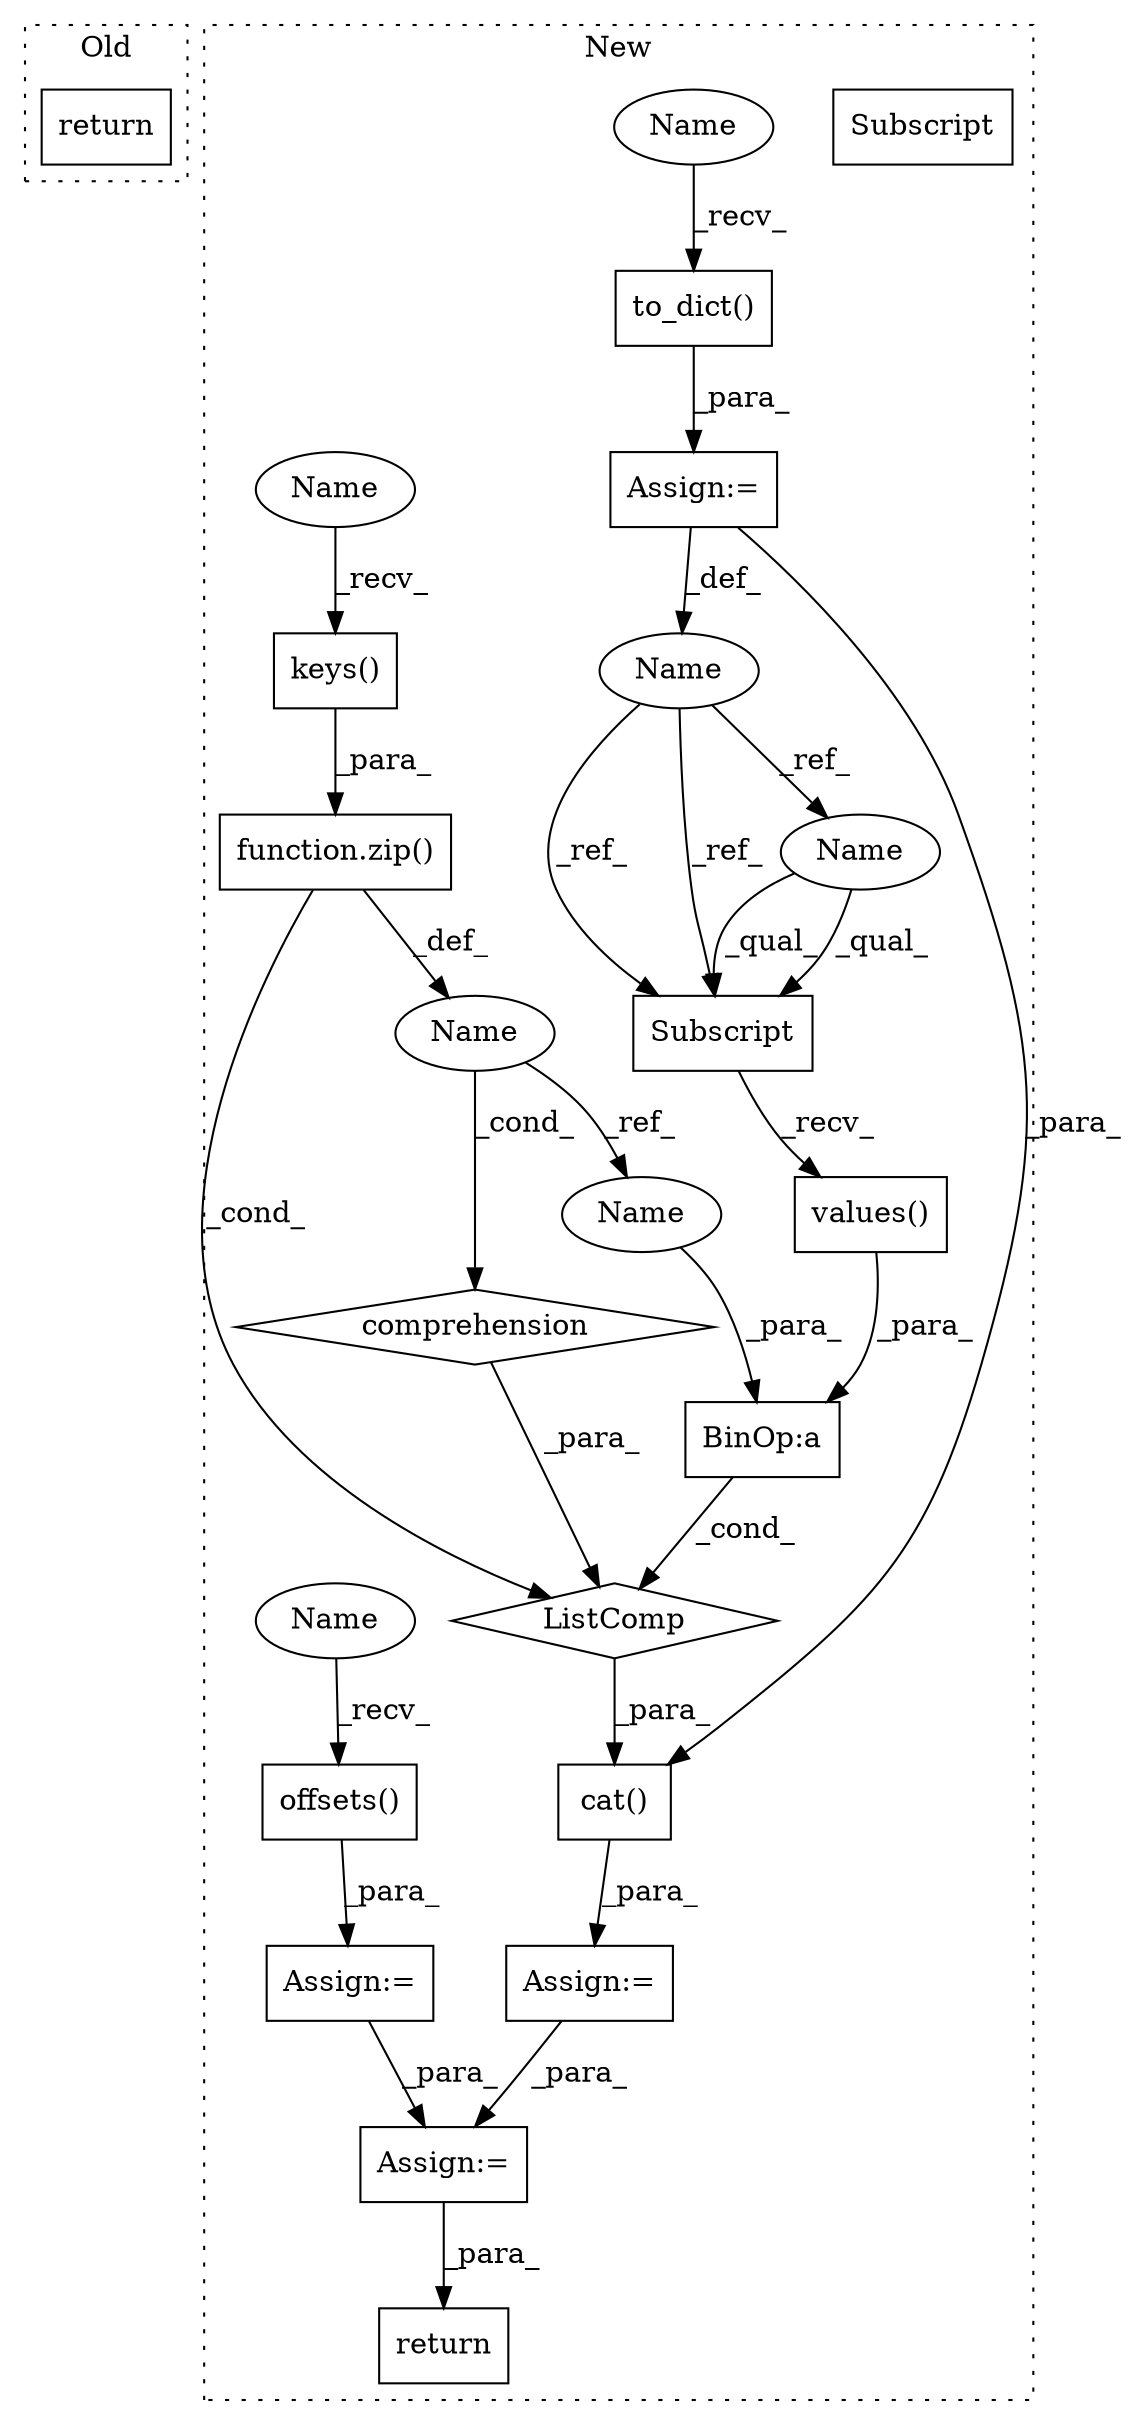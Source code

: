 digraph G {
subgraph cluster0 {
1 [label="return" a="93" s="4102" l="7" shape="box"];
label = "Old";
style="dotted";
}
subgraph cluster1 {
2 [label="to_dict()" a="75" s="5285" l="25" shape="box"];
3 [label="Assign:=" a="68" s="5344" l="3" shape="box"];
4 [label="return" a="93" s="6538" l="7" shape="box"];
5 [label="Assign:=" a="68" s="5282" l="3" shape="box"];
6 [label="offsets()" a="75" s="5475" l="25" shape="box"];
7 [label="BinOp:a" a="82" s="5396" l="3" shape="box"];
8 [label="ListComp" a="106" s="5370" l="79" shape="diamond"];
9 [label="keys()" a="75" s="5133" l="22" shape="box"];
10 [label="comprehension" a="45" s="5406" l="3" shape="diamond"];
11 [label="values()" a="75" s="5371" l="25" shape="box"];
12 [label="Subscript" a="63" s="5371,0" l="16,0" shape="box"];
13 [label="Name" a="87" s="5415" l="6" shape="ellipse"];
14 [label="Name" a="87" s="5271" l="11" shape="ellipse"];
15 [label="cat()" a="75" s="5347,5449" l="23,1" shape="box"];
16 [label="function.zip()" a="75" s="5425,5447" l="4,1" shape="box"];
17 [label="Assign:=" a="68" s="5472" l="3" shape="box"];
18 [label="Assign:=" a="68" s="5600" l="3" shape="box"];
19 [label="Subscript" a="63" s="5371,0" l="16,0" shape="box"];
20 [label="Name" a="87" s="5371" l="11" shape="ellipse"];
21 [label="Name" a="87" s="5285" l="15" shape="ellipse"];
22 [label="Name" a="87" s="5133" l="15" shape="ellipse"];
23 [label="Name" a="87" s="5475" l="15" shape="ellipse"];
24 [label="Name" a="87" s="5399" l="6" shape="ellipse"];
label = "New";
style="dotted";
}
2 -> 5 [label="_para_"];
3 -> 18 [label="_para_"];
5 -> 15 [label="_para_"];
5 -> 14 [label="_def_"];
6 -> 17 [label="_para_"];
7 -> 8 [label="_cond_"];
8 -> 15 [label="_para_"];
9 -> 16 [label="_para_"];
10 -> 8 [label="_para_"];
11 -> 7 [label="_para_"];
13 -> 24 [label="_ref_"];
13 -> 10 [label="_cond_"];
14 -> 20 [label="_ref_"];
14 -> 19 [label="_ref_"];
14 -> 19 [label="_ref_"];
15 -> 3 [label="_para_"];
16 -> 8 [label="_cond_"];
16 -> 13 [label="_def_"];
17 -> 18 [label="_para_"];
18 -> 4 [label="_para_"];
19 -> 11 [label="_recv_"];
20 -> 19 [label="_qual_"];
20 -> 19 [label="_qual_"];
21 -> 2 [label="_recv_"];
22 -> 9 [label="_recv_"];
23 -> 6 [label="_recv_"];
24 -> 7 [label="_para_"];
}